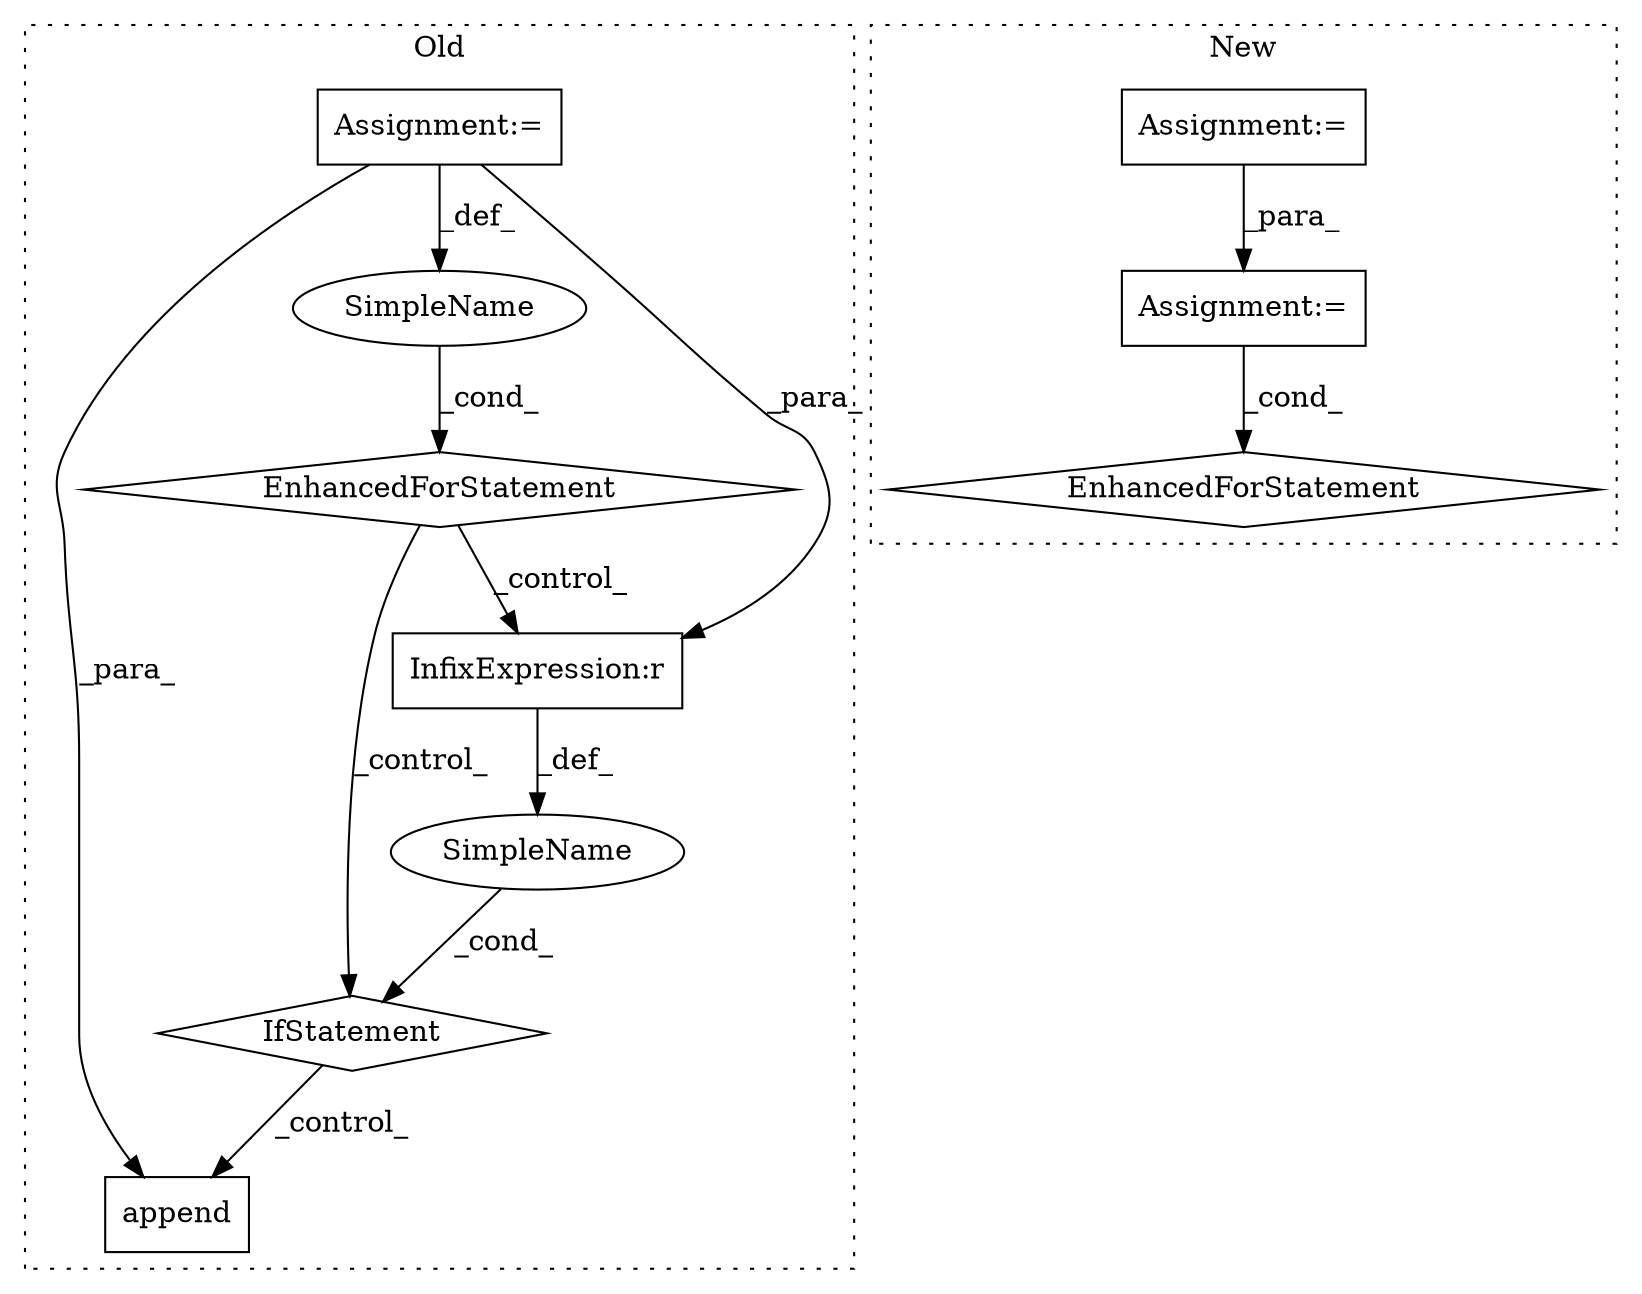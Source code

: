digraph G {
subgraph cluster0 {
1 [label="append" a="32" s="5596,5607" l="7,1" shape="box"];
4 [label="EnhancedForStatement" a="70" s="5357,5438" l="65,2" shape="diamond"];
5 [label="Assignment:=" a="7" s="5357,5438" l="65,2" shape="box"];
6 [label="SimpleName" a="42" s="5426" l="1" shape="ellipse"];
8 [label="IfStatement" a="25" s="5511,5539" l="4,2" shape="diamond"];
9 [label="SimpleName" a="42" s="" l="" shape="ellipse"];
10 [label="InfixExpression:r" a="27" s="5519" l="4" shape="box"];
label = "Old";
style="dotted";
}
subgraph cluster1 {
2 [label="EnhancedForStatement" a="70" s="6620,6750" l="91,2" shape="diamond"];
3 [label="Assignment:=" a="7" s="6620,6750" l="91,2" shape="box"];
7 [label="Assignment:=" a="7" s="5591" l="16" shape="box"];
label = "New";
style="dotted";
}
3 -> 2 [label="_cond_"];
4 -> 10 [label="_control_"];
4 -> 8 [label="_control_"];
5 -> 6 [label="_def_"];
5 -> 1 [label="_para_"];
5 -> 10 [label="_para_"];
6 -> 4 [label="_cond_"];
7 -> 3 [label="_para_"];
8 -> 1 [label="_control_"];
9 -> 8 [label="_cond_"];
10 -> 9 [label="_def_"];
}